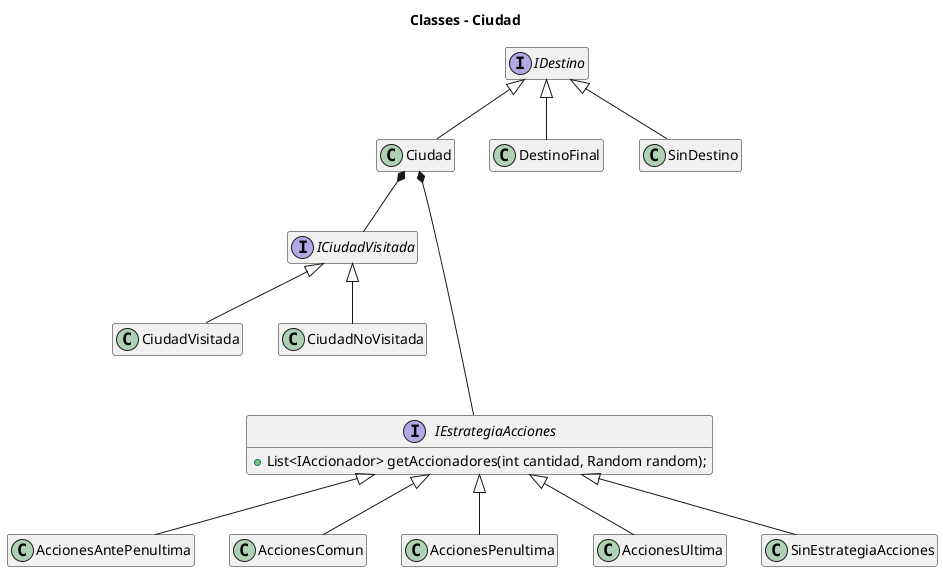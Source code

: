 @startuml
hide empty members
title Classes - Ciudad


class Ciudad

class CiudadVisitada
class CiudadNoVisitada
class DestinoFinal 
class SinDestino

interface ICiudadVisitada
interface IDestino 

interface IEstrategiaAcciones {
  + List<IAccionador> getAccionadores(int cantidad, Random random);
}
class AccionesAntePenultima
class AccionesComun
class AccionesPenultima
class AccionesUltima
class SinEstrategiaAcciones

IEstrategiaAcciones <|-- AccionesAntePenultima
IEstrategiaAcciones <|-- AccionesComun
IEstrategiaAcciones <|-- AccionesPenultima
IEstrategiaAcciones <|-- AccionesUltima
IEstrategiaAcciones <|-- SinEstrategiaAcciones

ICiudadVisitada <|-- CiudadVisitada
ICiudadVisitada <|-- CiudadNoVisitada

Ciudad *---- IEstrategiaAcciones
Ciudad *-- ICiudadVisitada

IDestino <|-- Ciudad
IDestino  <|-- DestinoFinal
IDestino <|-- SinDestino



@enduml